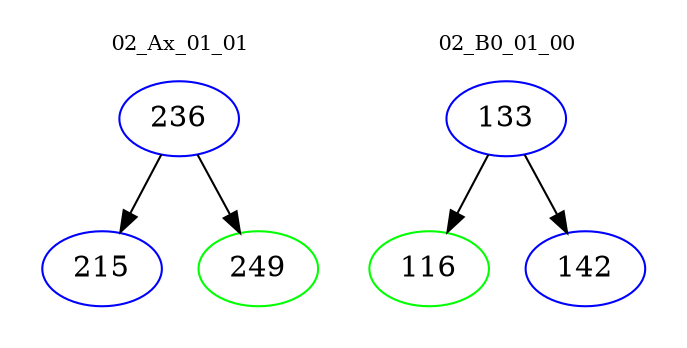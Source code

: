 digraph{
subgraph cluster_0 {
color = white
label = "02_Ax_01_01";
fontsize=10;
T0_236 [label="236", color="blue"]
T0_236 -> T0_215 [color="black"]
T0_215 [label="215", color="blue"]
T0_236 -> T0_249 [color="black"]
T0_249 [label="249", color="green"]
}
subgraph cluster_1 {
color = white
label = "02_B0_01_00";
fontsize=10;
T1_133 [label="133", color="blue"]
T1_133 -> T1_116 [color="black"]
T1_116 [label="116", color="green"]
T1_133 -> T1_142 [color="black"]
T1_142 [label="142", color="blue"]
}
}
